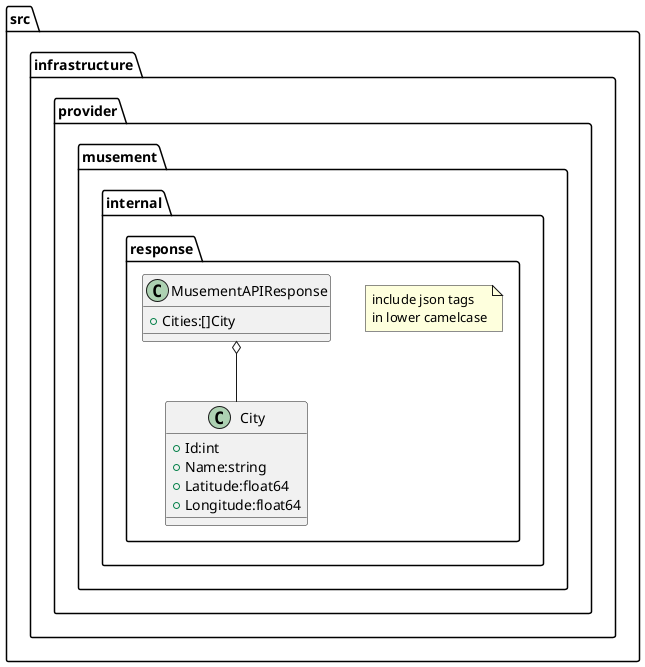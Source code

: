 @startuml

package "src.infrastructure.provider.musement.internal.response" {
    note as n1
        include json tags
        in lower camelcase
    end note

    class MusementAPIResponse {
        + Cities:[]City
    }

    class City {
        + Id:int
        + Name:string
        + Latitude:float64
        + Longitude:float64
    }
}

MusementAPIResponse o-- City

@enduml
